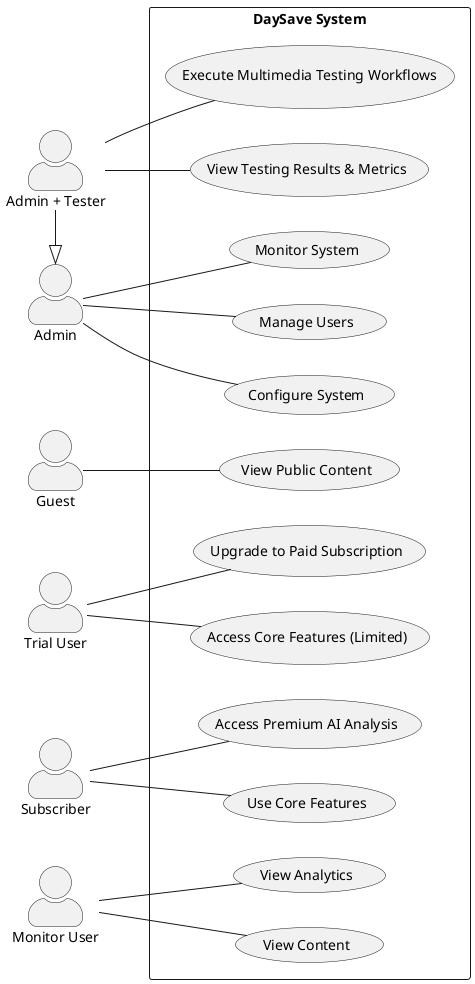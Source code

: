 @startuml
left to right direction

skinparam actorStyle awesome

actor Guest
actor "Trial User" as Trial
actor "Subscriber" as Subscriber
actor "Monitor User" as Monitor
actor "Admin" as Admin
actor "Admin + Tester" as AdminTester

rectangle "DaySave System" {
  usecase "View Public Content" as UC_Public
  usecase "Access Core Features (Limited)" as UC_CoreLimited
  usecase "Upgrade to Paid Subscription" as UC_Upgrade
  usecase "Use Core Features" as UC_Core
  usecase "Access Premium AI Analysis" as UC_PremiumAI
  usecase "View Content" as UC_ViewContent
  usecase "View Analytics" as UC_ViewAnalytics
  usecase "Manage Users" as UC_ManageUsers
  usecase "Configure System" as UC_Configure
  usecase "Monitor System" as UC_MonitorSystem
  usecase "Execute Multimedia Testing Workflows" as UC_TestWorkflows
  usecase "View Testing Results & Metrics" as UC_TestResults
}

Guest -- UC_Public

Trial -- UC_CoreLimited
Trial -- UC_Upgrade

Subscriber -- UC_Core
Subscriber -- UC_PremiumAI

Monitor -- UC_ViewContent
Monitor -- UC_ViewAnalytics

Admin -- UC_ManageUsers
Admin -- UC_Configure
Admin -- UC_MonitorSystem

AdminTester -|> Admin
AdminTester -- UC_TestWorkflows
AdminTester -- UC_TestResults

@enduml


